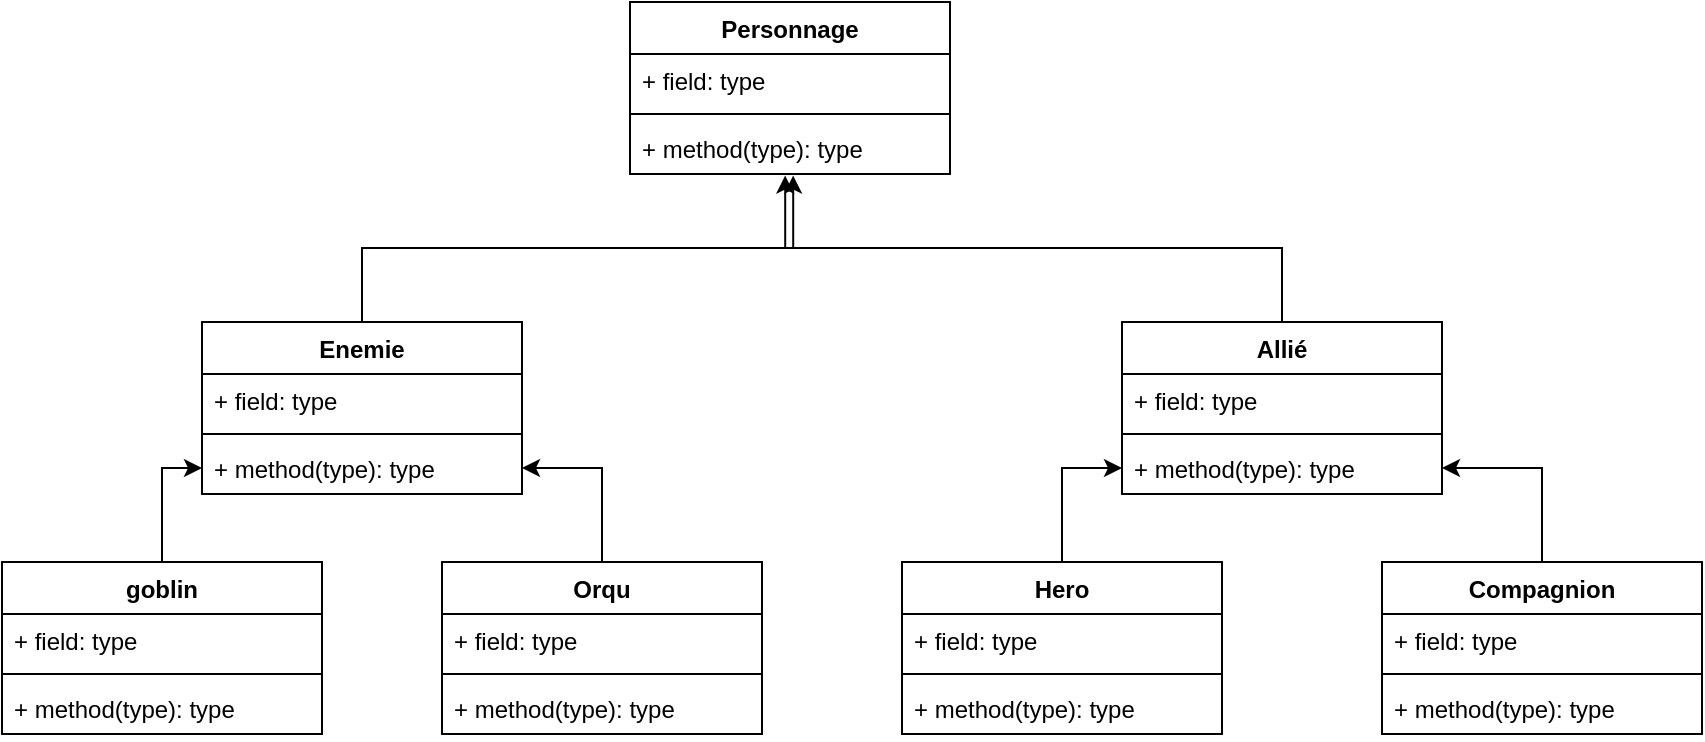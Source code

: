 <mxfile version="24.7.17">
  <diagram id="C5RBs43oDa-KdzZeNtuy" name="Page-1">
    <mxGraphModel dx="1042" dy="627" grid="1" gridSize="10" guides="1" tooltips="1" connect="1" arrows="1" fold="1" page="1" pageScale="1" pageWidth="827" pageHeight="1169" math="0" shadow="0">
      <root>
        <mxCell id="WIyWlLk6GJQsqaUBKTNV-0" />
        <mxCell id="WIyWlLk6GJQsqaUBKTNV-1" parent="WIyWlLk6GJQsqaUBKTNV-0" />
        <mxCell id="vH3sJ74Teghaz2besWWk-0" value="Personnage" style="swimlane;fontStyle=1;align=center;verticalAlign=top;childLayout=stackLayout;horizontal=1;startSize=26;horizontalStack=0;resizeParent=1;resizeParentMax=0;resizeLast=0;collapsible=1;marginBottom=0;whiteSpace=wrap;html=1;" vertex="1" parent="WIyWlLk6GJQsqaUBKTNV-1">
          <mxGeometry x="334" y="80" width="160" height="86" as="geometry" />
        </mxCell>
        <mxCell id="vH3sJ74Teghaz2besWWk-1" value="+ field: type" style="text;strokeColor=none;fillColor=none;align=left;verticalAlign=top;spacingLeft=4;spacingRight=4;overflow=hidden;rotatable=0;points=[[0,0.5],[1,0.5]];portConstraint=eastwest;whiteSpace=wrap;html=1;" vertex="1" parent="vH3sJ74Teghaz2besWWk-0">
          <mxGeometry y="26" width="160" height="26" as="geometry" />
        </mxCell>
        <mxCell id="vH3sJ74Teghaz2besWWk-2" value="" style="line;strokeWidth=1;fillColor=none;align=left;verticalAlign=middle;spacingTop=-1;spacingLeft=3;spacingRight=3;rotatable=0;labelPosition=right;points=[];portConstraint=eastwest;strokeColor=inherit;" vertex="1" parent="vH3sJ74Teghaz2besWWk-0">
          <mxGeometry y="52" width="160" height="8" as="geometry" />
        </mxCell>
        <mxCell id="vH3sJ74Teghaz2besWWk-3" value="+ method(type): type" style="text;strokeColor=none;fillColor=none;align=left;verticalAlign=top;spacingLeft=4;spacingRight=4;overflow=hidden;rotatable=0;points=[[0,0.5],[1,0.5]];portConstraint=eastwest;whiteSpace=wrap;html=1;" vertex="1" parent="vH3sJ74Teghaz2besWWk-0">
          <mxGeometry y="60" width="160" height="26" as="geometry" />
        </mxCell>
        <mxCell id="vH3sJ74Teghaz2besWWk-4" value="Enemie" style="swimlane;fontStyle=1;align=center;verticalAlign=top;childLayout=stackLayout;horizontal=1;startSize=26;horizontalStack=0;resizeParent=1;resizeParentMax=0;resizeLast=0;collapsible=1;marginBottom=0;whiteSpace=wrap;html=1;" vertex="1" parent="WIyWlLk6GJQsqaUBKTNV-1">
          <mxGeometry x="120" y="240" width="160" height="86" as="geometry" />
        </mxCell>
        <mxCell id="vH3sJ74Teghaz2besWWk-5" value="+ field: type" style="text;strokeColor=none;fillColor=none;align=left;verticalAlign=top;spacingLeft=4;spacingRight=4;overflow=hidden;rotatable=0;points=[[0,0.5],[1,0.5]];portConstraint=eastwest;whiteSpace=wrap;html=1;" vertex="1" parent="vH3sJ74Teghaz2besWWk-4">
          <mxGeometry y="26" width="160" height="26" as="geometry" />
        </mxCell>
        <mxCell id="vH3sJ74Teghaz2besWWk-6" value="" style="line;strokeWidth=1;fillColor=none;align=left;verticalAlign=middle;spacingTop=-1;spacingLeft=3;spacingRight=3;rotatable=0;labelPosition=right;points=[];portConstraint=eastwest;strokeColor=inherit;" vertex="1" parent="vH3sJ74Teghaz2besWWk-4">
          <mxGeometry y="52" width="160" height="8" as="geometry" />
        </mxCell>
        <mxCell id="vH3sJ74Teghaz2besWWk-7" value="+ method(type): type" style="text;strokeColor=none;fillColor=none;align=left;verticalAlign=top;spacingLeft=4;spacingRight=4;overflow=hidden;rotatable=0;points=[[0,0.5],[1,0.5]];portConstraint=eastwest;whiteSpace=wrap;html=1;" vertex="1" parent="vH3sJ74Teghaz2besWWk-4">
          <mxGeometry y="60" width="160" height="26" as="geometry" />
        </mxCell>
        <mxCell id="vH3sJ74Teghaz2besWWk-29" style="edgeStyle=orthogonalEdgeStyle;rounded=0;orthogonalLoop=1;jettySize=auto;html=1;exitX=0.5;exitY=0;exitDx=0;exitDy=0;entryX=0.485;entryY=1.031;entryDx=0;entryDy=0;entryPerimeter=0;" edge="1" parent="WIyWlLk6GJQsqaUBKTNV-1" source="vH3sJ74Teghaz2besWWk-8" target="vH3sJ74Teghaz2besWWk-3">
          <mxGeometry relative="1" as="geometry">
            <mxPoint x="410" y="170" as="targetPoint" />
          </mxGeometry>
        </mxCell>
        <mxCell id="vH3sJ74Teghaz2besWWk-8" value="Allié" style="swimlane;fontStyle=1;align=center;verticalAlign=top;childLayout=stackLayout;horizontal=1;startSize=26;horizontalStack=0;resizeParent=1;resizeParentMax=0;resizeLast=0;collapsible=1;marginBottom=0;whiteSpace=wrap;html=1;" vertex="1" parent="WIyWlLk6GJQsqaUBKTNV-1">
          <mxGeometry x="580" y="240" width="160" height="86" as="geometry" />
        </mxCell>
        <mxCell id="vH3sJ74Teghaz2besWWk-9" value="+ field: type" style="text;strokeColor=none;fillColor=none;align=left;verticalAlign=top;spacingLeft=4;spacingRight=4;overflow=hidden;rotatable=0;points=[[0,0.5],[1,0.5]];portConstraint=eastwest;whiteSpace=wrap;html=1;" vertex="1" parent="vH3sJ74Teghaz2besWWk-8">
          <mxGeometry y="26" width="160" height="26" as="geometry" />
        </mxCell>
        <mxCell id="vH3sJ74Teghaz2besWWk-10" value="" style="line;strokeWidth=1;fillColor=none;align=left;verticalAlign=middle;spacingTop=-1;spacingLeft=3;spacingRight=3;rotatable=0;labelPosition=right;points=[];portConstraint=eastwest;strokeColor=inherit;" vertex="1" parent="vH3sJ74Teghaz2besWWk-8">
          <mxGeometry y="52" width="160" height="8" as="geometry" />
        </mxCell>
        <mxCell id="vH3sJ74Teghaz2besWWk-11" value="+ method(type): type" style="text;strokeColor=none;fillColor=none;align=left;verticalAlign=top;spacingLeft=4;spacingRight=4;overflow=hidden;rotatable=0;points=[[0,0.5],[1,0.5]];portConstraint=eastwest;whiteSpace=wrap;html=1;" vertex="1" parent="vH3sJ74Teghaz2besWWk-8">
          <mxGeometry y="60" width="160" height="26" as="geometry" />
        </mxCell>
        <mxCell id="vH3sJ74Teghaz2besWWk-34" style="edgeStyle=orthogonalEdgeStyle;rounded=0;orthogonalLoop=1;jettySize=auto;html=1;exitX=0.5;exitY=0;exitDx=0;exitDy=0;" edge="1" parent="WIyWlLk6GJQsqaUBKTNV-1" source="vH3sJ74Teghaz2besWWk-12" target="vH3sJ74Teghaz2besWWk-7">
          <mxGeometry relative="1" as="geometry" />
        </mxCell>
        <mxCell id="vH3sJ74Teghaz2besWWk-12" value="goblin" style="swimlane;fontStyle=1;align=center;verticalAlign=top;childLayout=stackLayout;horizontal=1;startSize=26;horizontalStack=0;resizeParent=1;resizeParentMax=0;resizeLast=0;collapsible=1;marginBottom=0;whiteSpace=wrap;html=1;" vertex="1" parent="WIyWlLk6GJQsqaUBKTNV-1">
          <mxGeometry x="20" y="360" width="160" height="86" as="geometry" />
        </mxCell>
        <mxCell id="vH3sJ74Teghaz2besWWk-13" value="+ field: type" style="text;strokeColor=none;fillColor=none;align=left;verticalAlign=top;spacingLeft=4;spacingRight=4;overflow=hidden;rotatable=0;points=[[0,0.5],[1,0.5]];portConstraint=eastwest;whiteSpace=wrap;html=1;" vertex="1" parent="vH3sJ74Teghaz2besWWk-12">
          <mxGeometry y="26" width="160" height="26" as="geometry" />
        </mxCell>
        <mxCell id="vH3sJ74Teghaz2besWWk-14" value="" style="line;strokeWidth=1;fillColor=none;align=left;verticalAlign=middle;spacingTop=-1;spacingLeft=3;spacingRight=3;rotatable=0;labelPosition=right;points=[];portConstraint=eastwest;strokeColor=inherit;" vertex="1" parent="vH3sJ74Teghaz2besWWk-12">
          <mxGeometry y="52" width="160" height="8" as="geometry" />
        </mxCell>
        <mxCell id="vH3sJ74Teghaz2besWWk-15" value="+ method(type): type" style="text;strokeColor=none;fillColor=none;align=left;verticalAlign=top;spacingLeft=4;spacingRight=4;overflow=hidden;rotatable=0;points=[[0,0.5],[1,0.5]];portConstraint=eastwest;whiteSpace=wrap;html=1;" vertex="1" parent="vH3sJ74Teghaz2besWWk-12">
          <mxGeometry y="60" width="160" height="26" as="geometry" />
        </mxCell>
        <mxCell id="vH3sJ74Teghaz2besWWk-31" style="edgeStyle=orthogonalEdgeStyle;rounded=0;orthogonalLoop=1;jettySize=auto;html=1;exitX=0.5;exitY=0;exitDx=0;exitDy=0;entryX=1;entryY=0.5;entryDx=0;entryDy=0;" edge="1" parent="WIyWlLk6GJQsqaUBKTNV-1" source="vH3sJ74Teghaz2besWWk-16" target="vH3sJ74Teghaz2besWWk-7">
          <mxGeometry relative="1" as="geometry" />
        </mxCell>
        <mxCell id="vH3sJ74Teghaz2besWWk-16" value="Orqu" style="swimlane;fontStyle=1;align=center;verticalAlign=top;childLayout=stackLayout;horizontal=1;startSize=26;horizontalStack=0;resizeParent=1;resizeParentMax=0;resizeLast=0;collapsible=1;marginBottom=0;whiteSpace=wrap;html=1;" vertex="1" parent="WIyWlLk6GJQsqaUBKTNV-1">
          <mxGeometry x="240" y="360" width="160" height="86" as="geometry" />
        </mxCell>
        <mxCell id="vH3sJ74Teghaz2besWWk-17" value="+ field: type" style="text;strokeColor=none;fillColor=none;align=left;verticalAlign=top;spacingLeft=4;spacingRight=4;overflow=hidden;rotatable=0;points=[[0,0.5],[1,0.5]];portConstraint=eastwest;whiteSpace=wrap;html=1;" vertex="1" parent="vH3sJ74Teghaz2besWWk-16">
          <mxGeometry y="26" width="160" height="26" as="geometry" />
        </mxCell>
        <mxCell id="vH3sJ74Teghaz2besWWk-18" value="" style="line;strokeWidth=1;fillColor=none;align=left;verticalAlign=middle;spacingTop=-1;spacingLeft=3;spacingRight=3;rotatable=0;labelPosition=right;points=[];portConstraint=eastwest;strokeColor=inherit;" vertex="1" parent="vH3sJ74Teghaz2besWWk-16">
          <mxGeometry y="52" width="160" height="8" as="geometry" />
        </mxCell>
        <mxCell id="vH3sJ74Teghaz2besWWk-19" value="+ method(type): type" style="text;strokeColor=none;fillColor=none;align=left;verticalAlign=top;spacingLeft=4;spacingRight=4;overflow=hidden;rotatable=0;points=[[0,0.5],[1,0.5]];portConstraint=eastwest;whiteSpace=wrap;html=1;" vertex="1" parent="vH3sJ74Teghaz2besWWk-16">
          <mxGeometry y="60" width="160" height="26" as="geometry" />
        </mxCell>
        <mxCell id="vH3sJ74Teghaz2besWWk-32" style="edgeStyle=orthogonalEdgeStyle;rounded=0;orthogonalLoop=1;jettySize=auto;html=1;exitX=0.5;exitY=0;exitDx=0;exitDy=0;" edge="1" parent="WIyWlLk6GJQsqaUBKTNV-1" source="vH3sJ74Teghaz2besWWk-20" target="vH3sJ74Teghaz2besWWk-11">
          <mxGeometry relative="1" as="geometry" />
        </mxCell>
        <mxCell id="vH3sJ74Teghaz2besWWk-20" value="Hero" style="swimlane;fontStyle=1;align=center;verticalAlign=top;childLayout=stackLayout;horizontal=1;startSize=26;horizontalStack=0;resizeParent=1;resizeParentMax=0;resizeLast=0;collapsible=1;marginBottom=0;whiteSpace=wrap;html=1;" vertex="1" parent="WIyWlLk6GJQsqaUBKTNV-1">
          <mxGeometry x="470" y="360" width="160" height="86" as="geometry" />
        </mxCell>
        <mxCell id="vH3sJ74Teghaz2besWWk-21" value="+ field: type" style="text;strokeColor=none;fillColor=none;align=left;verticalAlign=top;spacingLeft=4;spacingRight=4;overflow=hidden;rotatable=0;points=[[0,0.5],[1,0.5]];portConstraint=eastwest;whiteSpace=wrap;html=1;" vertex="1" parent="vH3sJ74Teghaz2besWWk-20">
          <mxGeometry y="26" width="160" height="26" as="geometry" />
        </mxCell>
        <mxCell id="vH3sJ74Teghaz2besWWk-22" value="" style="line;strokeWidth=1;fillColor=none;align=left;verticalAlign=middle;spacingTop=-1;spacingLeft=3;spacingRight=3;rotatable=0;labelPosition=right;points=[];portConstraint=eastwest;strokeColor=inherit;" vertex="1" parent="vH3sJ74Teghaz2besWWk-20">
          <mxGeometry y="52" width="160" height="8" as="geometry" />
        </mxCell>
        <mxCell id="vH3sJ74Teghaz2besWWk-23" value="+ method(type): type" style="text;strokeColor=none;fillColor=none;align=left;verticalAlign=top;spacingLeft=4;spacingRight=4;overflow=hidden;rotatable=0;points=[[0,0.5],[1,0.5]];portConstraint=eastwest;whiteSpace=wrap;html=1;" vertex="1" parent="vH3sJ74Teghaz2besWWk-20">
          <mxGeometry y="60" width="160" height="26" as="geometry" />
        </mxCell>
        <mxCell id="vH3sJ74Teghaz2besWWk-33" style="edgeStyle=orthogonalEdgeStyle;rounded=0;orthogonalLoop=1;jettySize=auto;html=1;exitX=0.5;exitY=0;exitDx=0;exitDy=0;entryX=1;entryY=0.5;entryDx=0;entryDy=0;" edge="1" parent="WIyWlLk6GJQsqaUBKTNV-1" source="vH3sJ74Teghaz2besWWk-24" target="vH3sJ74Teghaz2besWWk-11">
          <mxGeometry relative="1" as="geometry" />
        </mxCell>
        <mxCell id="vH3sJ74Teghaz2besWWk-24" value="Compagnion" style="swimlane;fontStyle=1;align=center;verticalAlign=top;childLayout=stackLayout;horizontal=1;startSize=26;horizontalStack=0;resizeParent=1;resizeParentMax=0;resizeLast=0;collapsible=1;marginBottom=0;whiteSpace=wrap;html=1;" vertex="1" parent="WIyWlLk6GJQsqaUBKTNV-1">
          <mxGeometry x="710" y="360" width="160" height="86" as="geometry" />
        </mxCell>
        <mxCell id="vH3sJ74Teghaz2besWWk-25" value="+ field: type" style="text;strokeColor=none;fillColor=none;align=left;verticalAlign=top;spacingLeft=4;spacingRight=4;overflow=hidden;rotatable=0;points=[[0,0.5],[1,0.5]];portConstraint=eastwest;whiteSpace=wrap;html=1;" vertex="1" parent="vH3sJ74Teghaz2besWWk-24">
          <mxGeometry y="26" width="160" height="26" as="geometry" />
        </mxCell>
        <mxCell id="vH3sJ74Teghaz2besWWk-26" value="" style="line;strokeWidth=1;fillColor=none;align=left;verticalAlign=middle;spacingTop=-1;spacingLeft=3;spacingRight=3;rotatable=0;labelPosition=right;points=[];portConstraint=eastwest;strokeColor=inherit;" vertex="1" parent="vH3sJ74Teghaz2besWWk-24">
          <mxGeometry y="52" width="160" height="8" as="geometry" />
        </mxCell>
        <mxCell id="vH3sJ74Teghaz2besWWk-27" value="+ method(type): type" style="text;strokeColor=none;fillColor=none;align=left;verticalAlign=top;spacingLeft=4;spacingRight=4;overflow=hidden;rotatable=0;points=[[0,0.5],[1,0.5]];portConstraint=eastwest;whiteSpace=wrap;html=1;" vertex="1" parent="vH3sJ74Teghaz2besWWk-24">
          <mxGeometry y="60" width="160" height="26" as="geometry" />
        </mxCell>
        <mxCell id="vH3sJ74Teghaz2besWWk-28" style="edgeStyle=orthogonalEdgeStyle;rounded=0;orthogonalLoop=1;jettySize=auto;html=1;exitX=0.5;exitY=0;exitDx=0;exitDy=0;entryX=0.51;entryY=1.031;entryDx=0;entryDy=0;entryPerimeter=0;" edge="1" parent="WIyWlLk6GJQsqaUBKTNV-1" source="vH3sJ74Teghaz2besWWk-4" target="vH3sJ74Teghaz2besWWk-3">
          <mxGeometry relative="1" as="geometry" />
        </mxCell>
      </root>
    </mxGraphModel>
  </diagram>
</mxfile>
